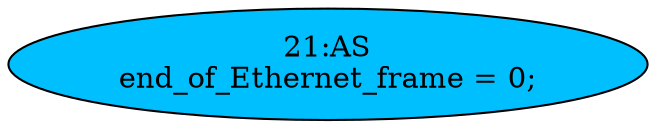 strict digraph "" {
	node [label="\N"];
	"21:AS"	 [ast="<pyverilog.vparser.ast.Assign object at 0x7f43f489a690>",
		def_var="['end_of_Ethernet_frame']",
		fillcolor=deepskyblue,
		label="21:AS
end_of_Ethernet_frame = 0;",
		statements="[]",
		style=filled,
		typ=Assign,
		use_var="[]"];
}
